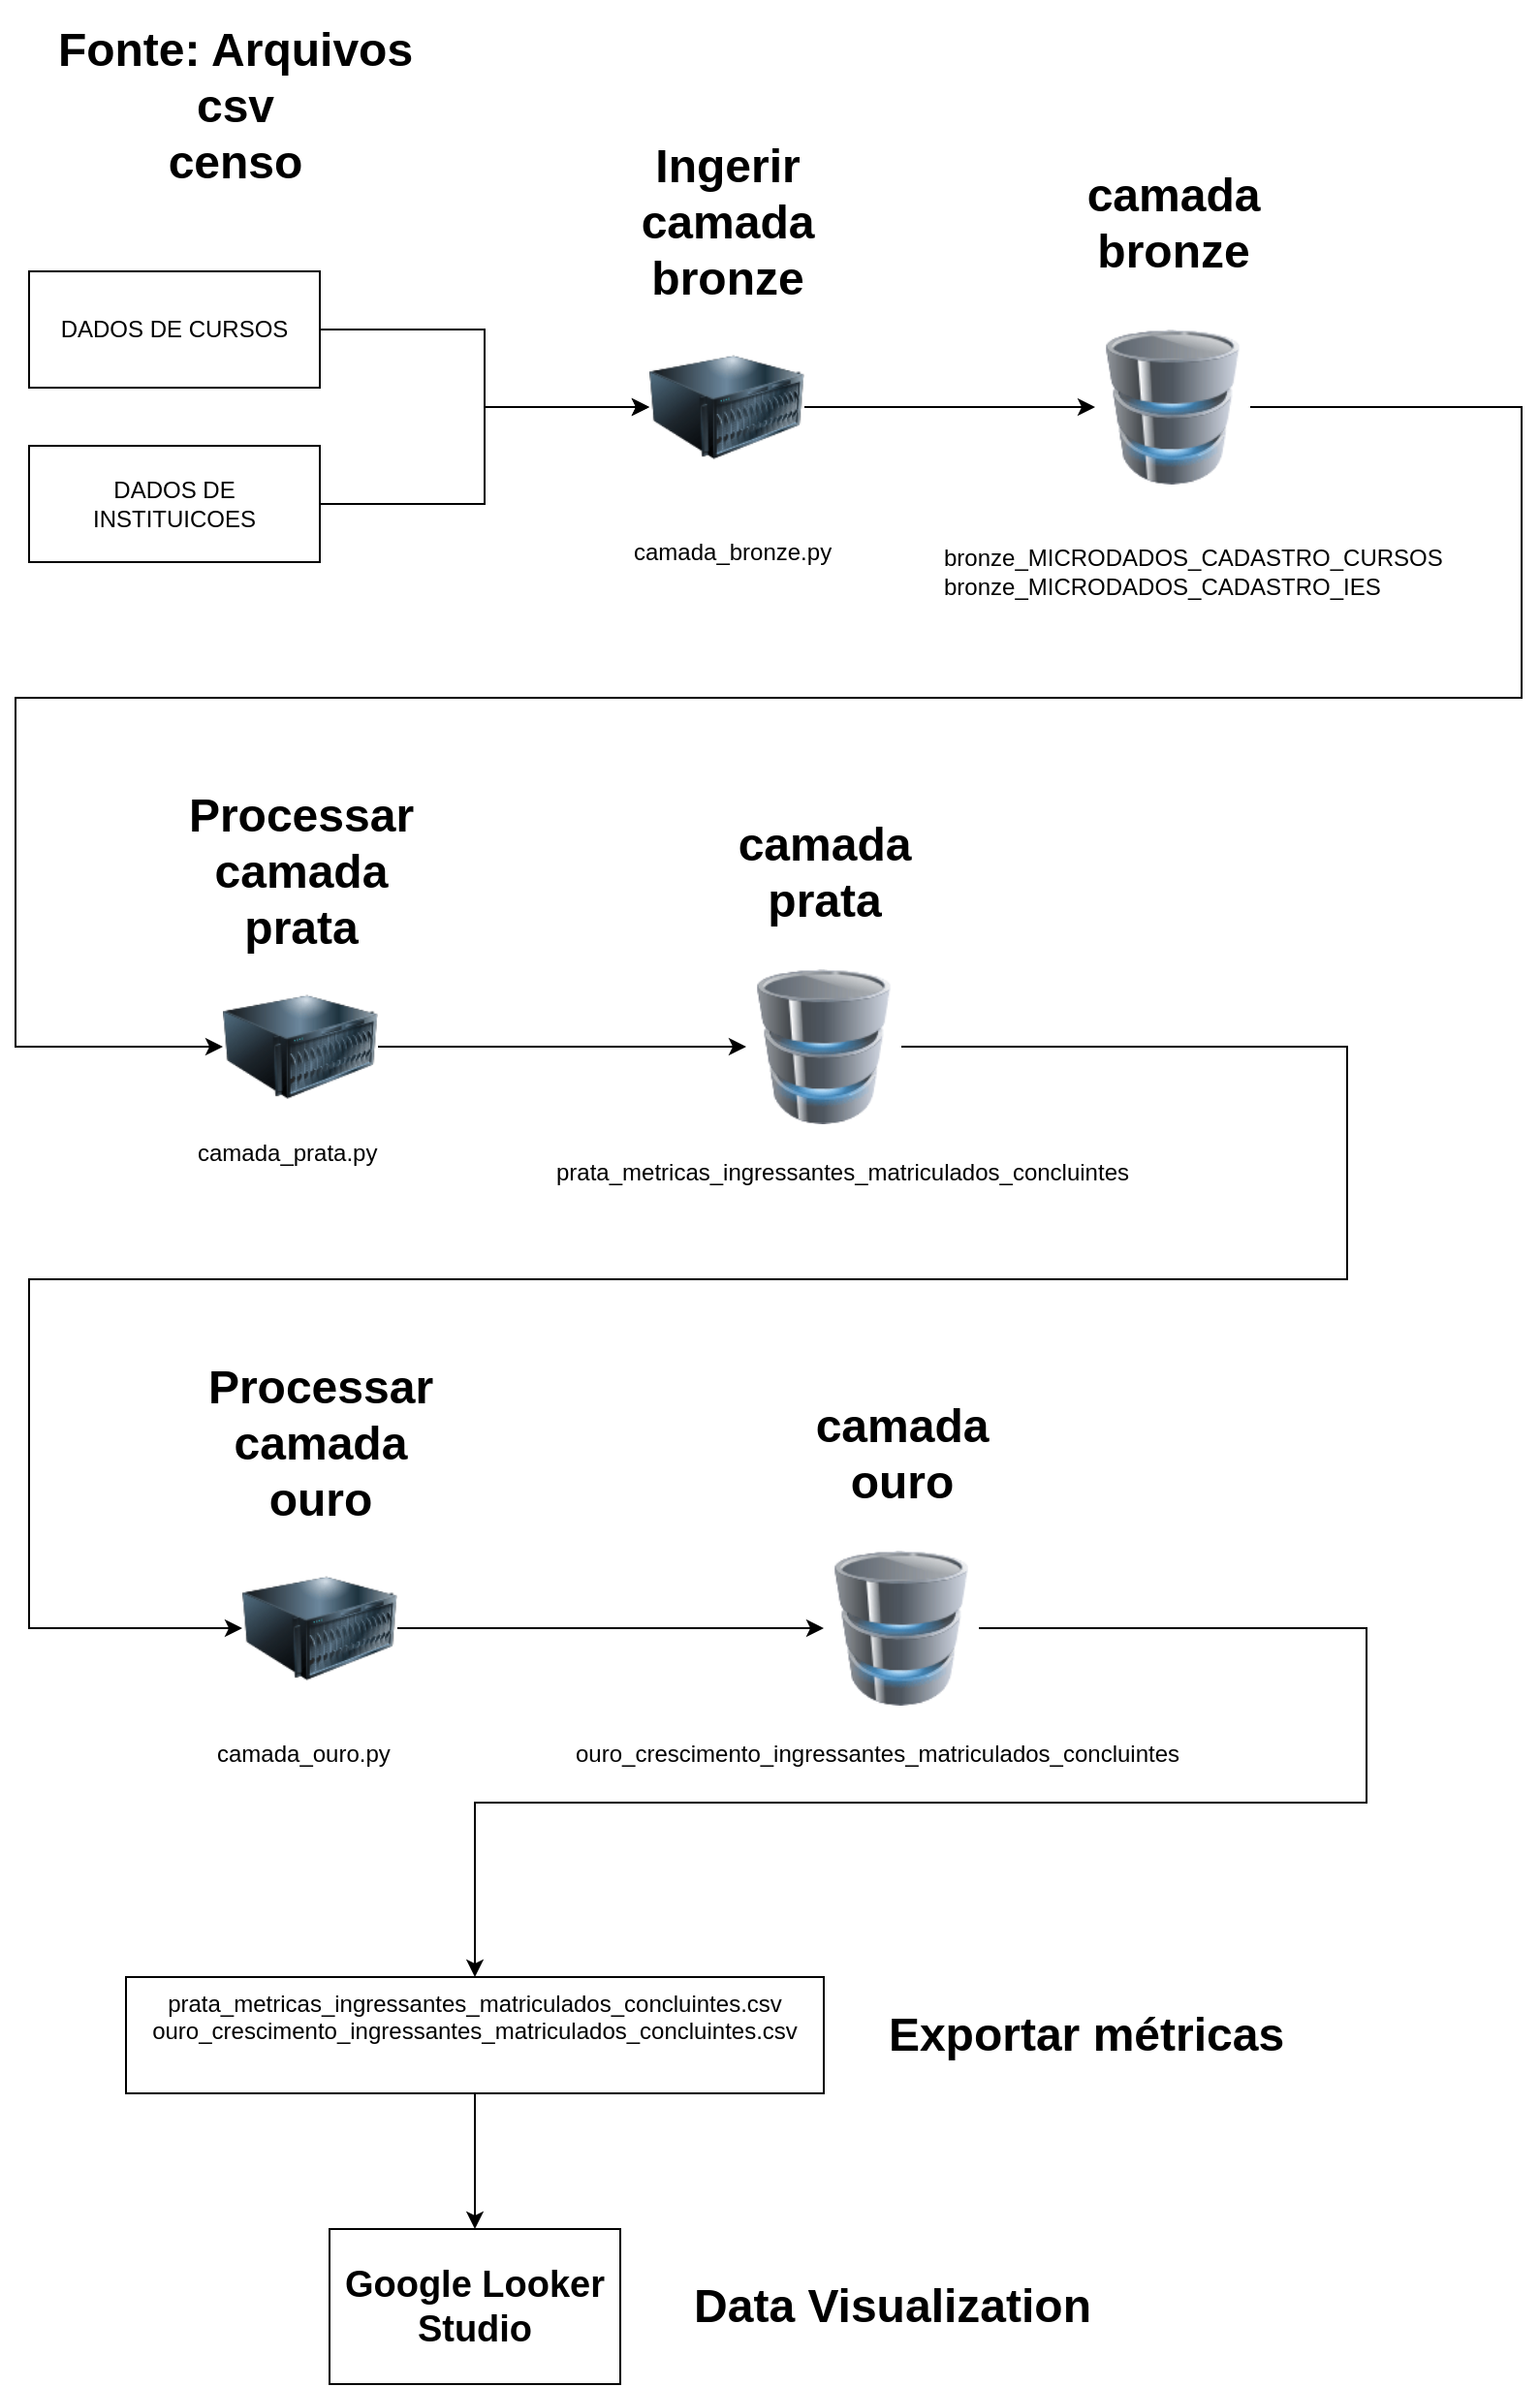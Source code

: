 <mxfile version="21.3.4" type="github">
  <diagram name="Page-1" id="aSQf_2MuIy1ftlVsTNaf">
    <mxGraphModel dx="984" dy="591" grid="1" gridSize="10" guides="1" tooltips="1" connect="1" arrows="1" fold="1" page="1" pageScale="1" pageWidth="850" pageHeight="1100" math="0" shadow="0">
      <root>
        <mxCell id="0" />
        <mxCell id="1" parent="0" />
        <mxCell id="k4952yls8EkgYVgqAV6u-4" value="" style="edgeStyle=orthogonalEdgeStyle;rounded=0;orthogonalLoop=1;jettySize=auto;html=1;entryX=0;entryY=0.5;entryDx=0;entryDy=0;" parent="1" source="k4952yls8EkgYVgqAV6u-1" target="k4952yls8EkgYVgqAV6u-6" edge="1">
          <mxGeometry relative="1" as="geometry">
            <mxPoint x="270" y="310" as="targetPoint" />
          </mxGeometry>
        </mxCell>
        <mxCell id="k4952yls8EkgYVgqAV6u-1" value="DADOS DE CURSOS" style="rounded=0;whiteSpace=wrap;html=1;" parent="1" vertex="1">
          <mxGeometry x="40" y="240" width="150" height="60" as="geometry" />
        </mxCell>
        <mxCell id="k4952yls8EkgYVgqAV6u-5" value="" style="edgeStyle=orthogonalEdgeStyle;rounded=0;orthogonalLoop=1;jettySize=auto;html=1;entryX=0;entryY=0.5;entryDx=0;entryDy=0;" parent="1" source="k4952yls8EkgYVgqAV6u-2" target="k4952yls8EkgYVgqAV6u-6" edge="1">
          <mxGeometry relative="1" as="geometry">
            <mxPoint x="270" y="310" as="targetPoint" />
          </mxGeometry>
        </mxCell>
        <mxCell id="k4952yls8EkgYVgqAV6u-2" value="DADOS DE INSTITUICOES" style="rounded=0;whiteSpace=wrap;html=1;" parent="1" vertex="1">
          <mxGeometry x="40" y="330" width="150" height="60" as="geometry" />
        </mxCell>
        <mxCell id="k4952yls8EkgYVgqAV6u-8" value="" style="edgeStyle=orthogonalEdgeStyle;rounded=0;orthogonalLoop=1;jettySize=auto;html=1;" parent="1" source="k4952yls8EkgYVgqAV6u-6" target="k4952yls8EkgYVgqAV6u-7" edge="1">
          <mxGeometry relative="1" as="geometry" />
        </mxCell>
        <mxCell id="k4952yls8EkgYVgqAV6u-6" value="" style="image;html=1;image=img/lib/clip_art/computers/Server_128x128.png" parent="1" vertex="1">
          <mxGeometry x="360" y="270" width="80" height="80" as="geometry" />
        </mxCell>
        <mxCell id="k4952yls8EkgYVgqAV6u-16" value="" style="edgeStyle=orthogonalEdgeStyle;rounded=0;orthogonalLoop=1;jettySize=auto;html=1;entryX=0;entryY=0.5;entryDx=0;entryDy=0;exitX=1;exitY=0.5;exitDx=0;exitDy=0;" parent="1" source="k4952yls8EkgYVgqAV6u-7" target="k4952yls8EkgYVgqAV6u-14" edge="1">
          <mxGeometry relative="1" as="geometry">
            <mxPoint x="750" y="310" as="targetPoint" />
            <Array as="points">
              <mxPoint x="810" y="310" />
              <mxPoint x="810" y="460" />
              <mxPoint x="33" y="460" />
              <mxPoint x="33" y="640" />
            </Array>
          </mxGeometry>
        </mxCell>
        <mxCell id="k4952yls8EkgYVgqAV6u-7" value="" style="image;html=1;image=img/lib/clip_art/computers/Database_128x128.png" parent="1" vertex="1">
          <mxGeometry x="590" y="270" width="80" height="80" as="geometry" />
        </mxCell>
        <mxCell id="k4952yls8EkgYVgqAV6u-9" value="Ingerir&lt;br&gt;camada&lt;br&gt;bronze" style="text;strokeColor=none;fillColor=none;html=1;fontSize=24;fontStyle=1;verticalAlign=middle;align=center;" parent="1" vertex="1">
          <mxGeometry x="350" y="160" width="100" height="110" as="geometry" />
        </mxCell>
        <mxCell id="k4952yls8EkgYVgqAV6u-10" value="Fonte: Arquivos&lt;br&gt;csv&lt;br&gt;censo" style="text;strokeColor=none;fillColor=none;html=1;fontSize=24;fontStyle=1;verticalAlign=middle;align=center;" parent="1" vertex="1">
          <mxGeometry x="37.5" y="100" width="217.5" height="110" as="geometry" />
        </mxCell>
        <mxCell id="k4952yls8EkgYVgqAV6u-11" value="camada&lt;br&gt;bronze" style="text;strokeColor=none;fillColor=none;html=1;fontSize=24;fontStyle=1;verticalAlign=middle;align=center;" parent="1" vertex="1">
          <mxGeometry x="580" y="180" width="100" height="70" as="geometry" />
        </mxCell>
        <mxCell id="k4952yls8EkgYVgqAV6u-12" value="&lt;div&gt;bronze_MICRODADOS_CADASTRO_CURSOS&lt;/div&gt;&lt;div&gt;bronze_MICRODADOS_CADASTRO_IES&lt;/div&gt;" style="text;html=1;strokeColor=none;fillColor=none;align=left;verticalAlign=middle;whiteSpace=wrap;rounded=0;" parent="1" vertex="1">
          <mxGeometry x="510" y="380" width="280" height="30" as="geometry" />
        </mxCell>
        <mxCell id="k4952yls8EkgYVgqAV6u-13" style="edgeStyle=orthogonalEdgeStyle;rounded=0;orthogonalLoop=1;jettySize=auto;html=1;exitX=0.5;exitY=1;exitDx=0;exitDy=0;" parent="1" source="k4952yls8EkgYVgqAV6u-12" target="k4952yls8EkgYVgqAV6u-12" edge="1">
          <mxGeometry relative="1" as="geometry" />
        </mxCell>
        <mxCell id="k4952yls8EkgYVgqAV6u-21" value="" style="edgeStyle=orthogonalEdgeStyle;rounded=0;orthogonalLoop=1;jettySize=auto;html=1;" parent="1" source="k4952yls8EkgYVgqAV6u-14" target="k4952yls8EkgYVgqAV6u-20" edge="1">
          <mxGeometry relative="1" as="geometry" />
        </mxCell>
        <mxCell id="k4952yls8EkgYVgqAV6u-14" value="" style="image;html=1;image=img/lib/clip_art/computers/Server_128x128.png" parent="1" vertex="1">
          <mxGeometry x="140" y="600" width="80" height="80" as="geometry" />
        </mxCell>
        <mxCell id="k4952yls8EkgYVgqAV6u-17" value="&lt;div&gt;camada_bronze.py&lt;/div&gt;" style="text;html=1;strokeColor=none;fillColor=none;align=left;verticalAlign=middle;whiteSpace=wrap;rounded=0;" parent="1" vertex="1">
          <mxGeometry x="350" y="370" width="110" height="30" as="geometry" />
        </mxCell>
        <mxCell id="k4952yls8EkgYVgqAV6u-18" value="Processar&lt;br&gt;camada&lt;br&gt;prata" style="text;strokeColor=none;fillColor=none;html=1;fontSize=24;fontStyle=1;verticalAlign=middle;align=center;" parent="1" vertex="1">
          <mxGeometry x="115" y="495" width="130" height="110" as="geometry" />
        </mxCell>
        <mxCell id="k4952yls8EkgYVgqAV6u-19" value="&lt;div&gt;camada_prata.py&lt;/div&gt;" style="text;html=1;strokeColor=none;fillColor=none;align=left;verticalAlign=middle;whiteSpace=wrap;rounded=0;" parent="1" vertex="1">
          <mxGeometry x="125" y="680" width="110" height="30" as="geometry" />
        </mxCell>
        <mxCell id="k4952yls8EkgYVgqAV6u-32" value="" style="edgeStyle=orthogonalEdgeStyle;rounded=0;orthogonalLoop=1;jettySize=auto;html=1;entryX=0;entryY=0.5;entryDx=0;entryDy=0;exitX=1;exitY=0.5;exitDx=0;exitDy=0;" parent="1" source="k4952yls8EkgYVgqAV6u-20" target="k4952yls8EkgYVgqAV6u-25" edge="1">
          <mxGeometry relative="1" as="geometry">
            <mxPoint x="570" y="640" as="targetPoint" />
            <Array as="points">
              <mxPoint x="720" y="640" />
              <mxPoint x="720" y="760" />
              <mxPoint x="40" y="760" />
              <mxPoint x="40" y="940" />
            </Array>
          </mxGeometry>
        </mxCell>
        <mxCell id="k4952yls8EkgYVgqAV6u-20" value="" style="image;html=1;image=img/lib/clip_art/computers/Database_128x128.png" parent="1" vertex="1">
          <mxGeometry x="410" y="600" width="80" height="80" as="geometry" />
        </mxCell>
        <mxCell id="k4952yls8EkgYVgqAV6u-22" value="prata_metricas_ingressantes_matriculados_concluintes" style="text;html=1;strokeColor=none;fillColor=none;align=left;verticalAlign=middle;whiteSpace=wrap;rounded=0;" parent="1" vertex="1">
          <mxGeometry x="310" y="690" width="310" height="30" as="geometry" />
        </mxCell>
        <mxCell id="k4952yls8EkgYVgqAV6u-23" value="camada&lt;br&gt;prata" style="text;strokeColor=none;fillColor=none;html=1;fontSize=24;fontStyle=1;verticalAlign=middle;align=center;" parent="1" vertex="1">
          <mxGeometry x="400" y="515" width="100" height="70" as="geometry" />
        </mxCell>
        <mxCell id="k4952yls8EkgYVgqAV6u-24" value="" style="edgeStyle=orthogonalEdgeStyle;rounded=0;orthogonalLoop=1;jettySize=auto;html=1;" parent="1" source="k4952yls8EkgYVgqAV6u-25" target="k4952yls8EkgYVgqAV6u-28" edge="1">
          <mxGeometry relative="1" as="geometry" />
        </mxCell>
        <mxCell id="k4952yls8EkgYVgqAV6u-25" value="" style="image;html=1;image=img/lib/clip_art/computers/Server_128x128.png" parent="1" vertex="1">
          <mxGeometry x="150" y="900" width="80" height="80" as="geometry" />
        </mxCell>
        <mxCell id="k4952yls8EkgYVgqAV6u-26" value="Processar&lt;br&gt;camada&lt;br&gt;ouro" style="text;strokeColor=none;fillColor=none;html=1;fontSize=24;fontStyle=1;verticalAlign=middle;align=center;" parent="1" vertex="1">
          <mxGeometry x="125" y="790" width="130" height="110" as="geometry" />
        </mxCell>
        <mxCell id="k4952yls8EkgYVgqAV6u-27" value="&lt;div&gt;camada_ouro.py&lt;/div&gt;" style="text;html=1;strokeColor=none;fillColor=none;align=left;verticalAlign=middle;whiteSpace=wrap;rounded=0;" parent="1" vertex="1">
          <mxGeometry x="135" y="990" width="110" height="30" as="geometry" />
        </mxCell>
        <mxCell id="phtfpfltOkalCx_73S2h-2" value="" style="edgeStyle=orthogonalEdgeStyle;rounded=0;orthogonalLoop=1;jettySize=auto;html=1;exitX=1;exitY=0.5;exitDx=0;exitDy=0;" edge="1" parent="1" source="k4952yls8EkgYVgqAV6u-28" target="phtfpfltOkalCx_73S2h-1">
          <mxGeometry relative="1" as="geometry">
            <Array as="points">
              <mxPoint x="730" y="940" />
              <mxPoint x="730" y="1030" />
              <mxPoint x="270" y="1030" />
            </Array>
          </mxGeometry>
        </mxCell>
        <mxCell id="k4952yls8EkgYVgqAV6u-28" value="" style="image;html=1;image=img/lib/clip_art/computers/Database_128x128.png" parent="1" vertex="1">
          <mxGeometry x="450" y="900" width="80" height="80" as="geometry" />
        </mxCell>
        <mxCell id="k4952yls8EkgYVgqAV6u-29" value="ouro_crescimento_ingressantes_matriculados_concluintes" style="text;html=1;strokeColor=none;fillColor=none;align=left;verticalAlign=middle;whiteSpace=wrap;rounded=0;" parent="1" vertex="1">
          <mxGeometry x="320" y="990" width="350" height="30" as="geometry" />
        </mxCell>
        <mxCell id="k4952yls8EkgYVgqAV6u-30" value="camada&lt;br&gt;ouro" style="text;strokeColor=none;fillColor=none;html=1;fontSize=24;fontStyle=1;verticalAlign=middle;align=center;" parent="1" vertex="1">
          <mxGeometry x="440" y="810" width="100" height="80" as="geometry" />
        </mxCell>
        <mxCell id="phtfpfltOkalCx_73S2h-5" value="" style="edgeStyle=orthogonalEdgeStyle;rounded=0;orthogonalLoop=1;jettySize=auto;html=1;" edge="1" parent="1" source="phtfpfltOkalCx_73S2h-1" target="phtfpfltOkalCx_73S2h-3">
          <mxGeometry relative="1" as="geometry" />
        </mxCell>
        <mxCell id="phtfpfltOkalCx_73S2h-1" value="prata_metricas_ingressantes_matriculados_concluintes.csv&lt;br&gt;ouro_crescimento_ingressantes_matriculados_concluintes.csv" style="whiteSpace=wrap;html=1;verticalAlign=top;labelBackgroundColor=default;align=center;" vertex="1" parent="1">
          <mxGeometry x="90" y="1120" width="360" height="60" as="geometry" />
        </mxCell>
        <mxCell id="phtfpfltOkalCx_73S2h-3" value="Google Looker Studio" style="rounded=0;whiteSpace=wrap;html=1;fontStyle=1;fontSize=19;" vertex="1" parent="1">
          <mxGeometry x="195" y="1250" width="150" height="80" as="geometry" />
        </mxCell>
        <mxCell id="phtfpfltOkalCx_73S2h-4" value="Exportar métricas" style="text;strokeColor=none;fillColor=none;html=1;fontSize=24;fontStyle=1;verticalAlign=middle;align=center;" vertex="1" parent="1">
          <mxGeometry x="450" y="1110" width="270" height="80" as="geometry" />
        </mxCell>
        <mxCell id="phtfpfltOkalCx_73S2h-6" value="Data Visualization" style="text;strokeColor=none;fillColor=none;html=1;fontSize=24;fontStyle=1;verticalAlign=middle;align=center;" vertex="1" parent="1">
          <mxGeometry x="350" y="1250" width="270" height="80" as="geometry" />
        </mxCell>
      </root>
    </mxGraphModel>
  </diagram>
</mxfile>
